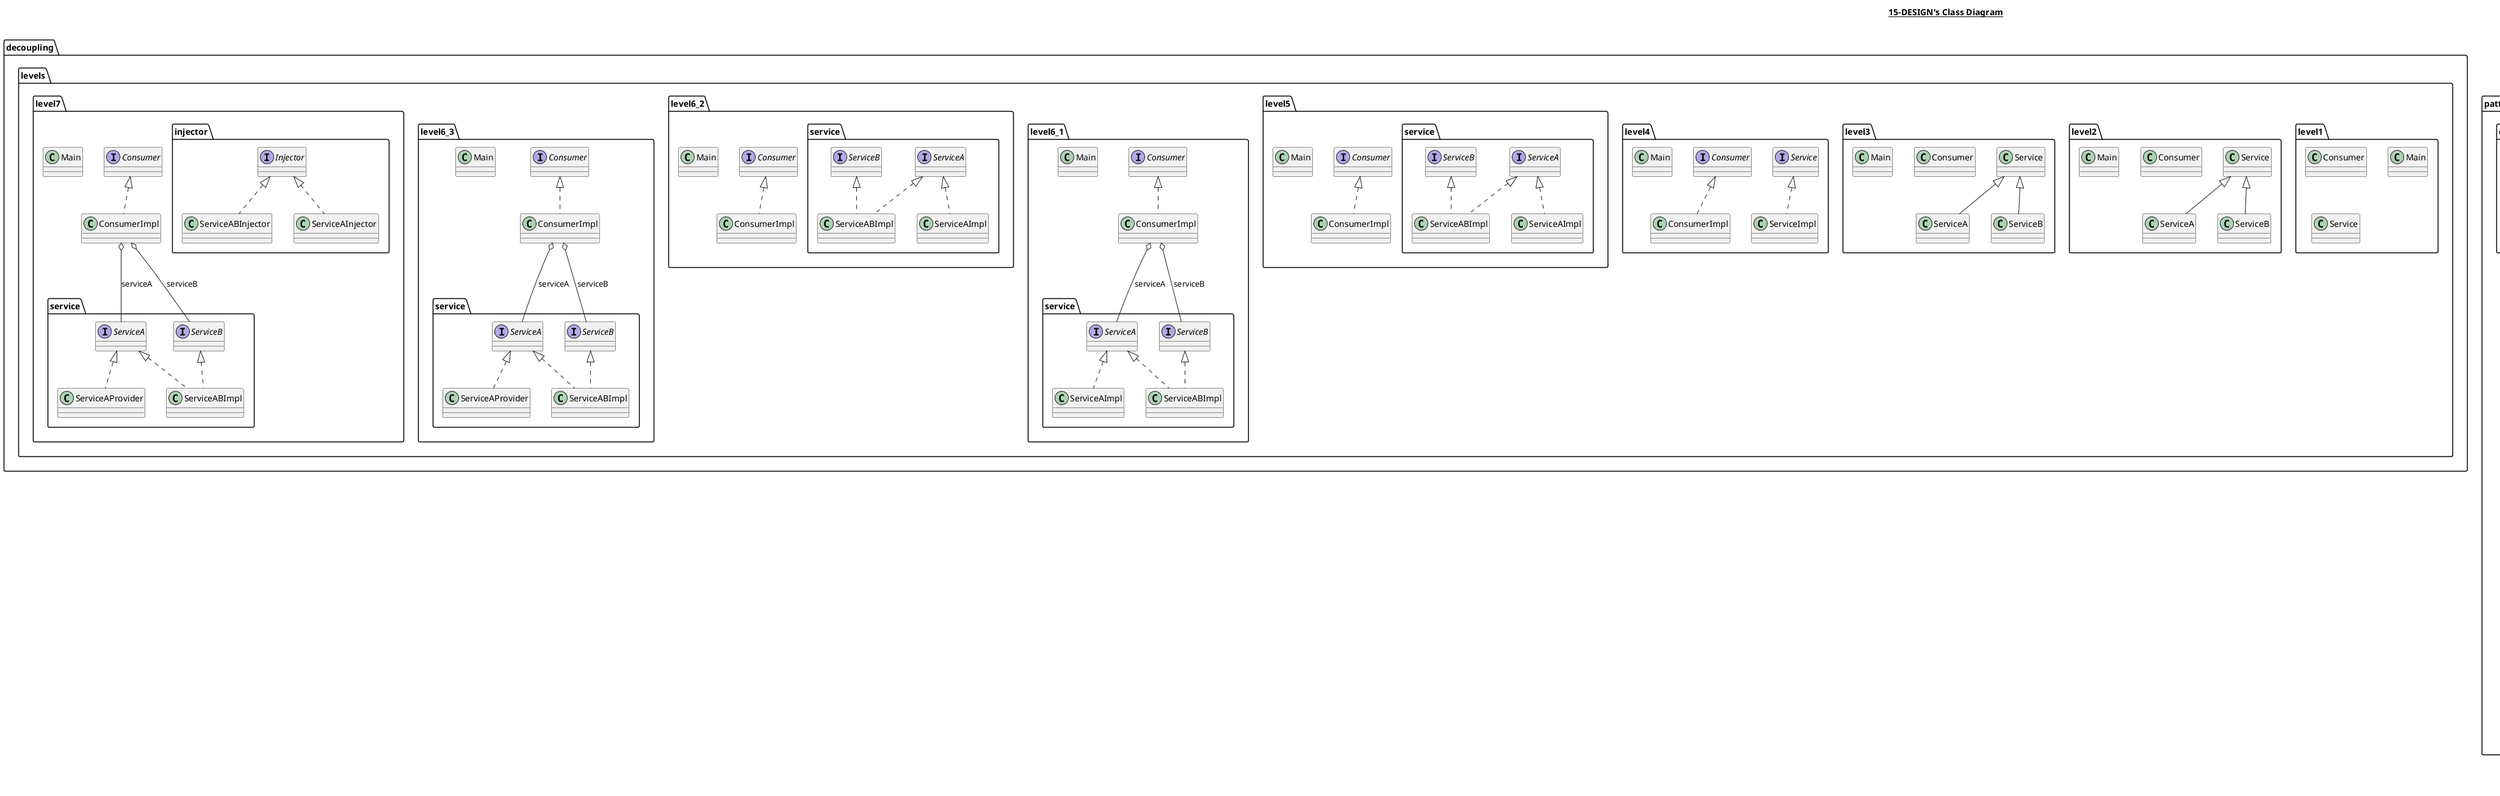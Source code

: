 @startuml

title __15-DESIGN's Class Diagram__\n

  namespace decoupling.levels.level1 {
    class decoupling.levels.level1.Consumer {
    }
  }
  

  namespace decoupling.levels.level1 {
    class decoupling.levels.level1.Main {
    }
  }
  

  namespace decoupling.levels.level1 {
    class decoupling.levels.level1.Service {
    }
  }
  

  namespace decoupling.levels.level2 {
    class decoupling.levels.level2.Consumer {
    }
  }
  

  namespace decoupling.levels.level2 {
    class decoupling.levels.level2.Main {
    }
  }
  

  namespace decoupling.levels.level2 {
    class decoupling.levels.level2.Service {
    }
  }
  

  namespace decoupling.levels.level2 {
    class decoupling.levels.level2.ServiceA {
    }
  }
  

  namespace decoupling.levels.level2 {
    class decoupling.levels.level2.ServiceB {
    }
  }
  

  namespace decoupling.levels.level3 {
    class decoupling.levels.level3.Consumer {
    }
  }
  

  namespace decoupling.levels.level3 {
    class decoupling.levels.level3.Main {
    }
  }
  

  namespace decoupling.levels.level3 {
    class decoupling.levels.level3.Service {
    }
  }
  

  namespace decoupling.levels.level3 {
    class decoupling.levels.level3.ServiceA {
    }
  }
  

  namespace decoupling.levels.level3 {
    class decoupling.levels.level3.ServiceB {
    }
  }
  

  namespace decoupling.levels.level4 {
    interface decoupling.levels.level4.Consumer {
    }
  }
  

  namespace decoupling.levels.level4 {
    class decoupling.levels.level4.ConsumerImpl {
    }
  }
  

  namespace decoupling.levels.level4 {
    class decoupling.levels.level4.Main {
    }
  }
  

  namespace decoupling.levels.level4 {
    interface decoupling.levels.level4.Service {
    }
  }
  

  namespace decoupling.levels.level4 {
    class decoupling.levels.level4.ServiceImpl {
    }
  }
  

  namespace decoupling.levels.level5 {
    interface decoupling.levels.level5.Consumer {
    }
  }
  

  namespace decoupling.levels.level5 {
    class decoupling.levels.level5.ConsumerImpl {
    }
  }
  

  namespace decoupling.levels.level5 {
    class decoupling.levels.level5.Main {
    }
  }
  

  namespace decoupling.levels.level5 {
    namespace service {
      interface decoupling.levels.level5.service.ServiceA {
      }
    }
  }
  

  namespace decoupling.levels.level5 {
    namespace service {
      class decoupling.levels.level5.service.ServiceABImpl {
      }
    }
  }
  

  namespace decoupling.levels.level5 {
    namespace service {
      class decoupling.levels.level5.service.ServiceAImpl {
      }
    }
  }
  

  namespace decoupling.levels.level5 {
    namespace service {
      interface decoupling.levels.level5.service.ServiceB {
      }
    }
  }
  

  namespace decoupling.levels.level6_1 {
    interface decoupling.levels.level6_1.Consumer {
    }
  }
  

  namespace decoupling.levels.level6_1 {
    class decoupling.levels.level6_1.ConsumerImpl {
    }
  }
  

  namespace decoupling.levels.level6_1 {
    class decoupling.levels.level6_1.Main {
    }
  }
  

  namespace decoupling.levels.level6_1 {
    namespace service {
      interface decoupling.levels.level6_1.service.ServiceA {
      }
    }
  }
  

  namespace decoupling.levels.level6_1 {
    namespace service {
      class decoupling.levels.level6_1.service.ServiceABImpl {
      }
    }
  }
  

  namespace decoupling.levels.level6_1 {
    namespace service {
      class decoupling.levels.level6_1.service.ServiceAImpl {
      }
    }
  }
  

  namespace decoupling.levels.level6_1 {
    namespace service {
      interface decoupling.levels.level6_1.service.ServiceB {
      }
    }
  }
  

  namespace decoupling.levels.level6_2 {
    interface decoupling.levels.level6_2.Consumer {
    }
  }
  

  namespace decoupling.levels.level6_2 {
    class decoupling.levels.level6_2.ConsumerImpl {
    }
  }
  

  namespace decoupling.levels.level6_2 {
    class decoupling.levels.level6_2.Main {
    }
  }
  

  namespace decoupling.levels.level6_2 {
    namespace service {
      interface decoupling.levels.level6_2.service.ServiceA {
      }
    }
  }
  

  namespace decoupling.levels.level6_2 {
    namespace service {
      class decoupling.levels.level6_2.service.ServiceABImpl {
      }
    }
  }
  

  namespace decoupling.levels.level6_2 {
    namespace service {
      class decoupling.levels.level6_2.service.ServiceAImpl {
      }
    }
  }
  

  namespace decoupling.levels.level6_2 {
    namespace service {
      interface decoupling.levels.level6_2.service.ServiceB {
      }
    }
  }
  

  namespace decoupling.levels.level6_3 {
    interface decoupling.levels.level6_3.Consumer {
    }
  }
  

  namespace decoupling.levels.level6_3 {
    class decoupling.levels.level6_3.ConsumerImpl {
    }
  }
  

  namespace decoupling.levels.level6_3 {
    class decoupling.levels.level6_3.Main {
    }
  }
  

  namespace decoupling.levels.level6_3 {
    namespace service {
      interface decoupling.levels.level6_3.service.ServiceA {
      }
    }
  }
  

  namespace decoupling.levels.level6_3 {
    namespace service {
      class decoupling.levels.level6_3.service.ServiceABImpl {
      }
    }
  }
  

  namespace decoupling.levels.level6_3 {
    namespace service {
      class decoupling.levels.level6_3.service.ServiceAProvider {
      }
    }
  }
  

  namespace decoupling.levels.level6_3 {
    namespace service {
      interface decoupling.levels.level6_3.service.ServiceB {
      }
    }
  }
  

  namespace decoupling.levels.level7 {
    interface decoupling.levels.level7.Consumer {
    }
  }
  

  namespace decoupling.levels.level7 {
    class decoupling.levels.level7.ConsumerImpl {
    }
  }
  

  namespace decoupling.levels.level7 {
    class decoupling.levels.level7.Main {
    }
  }
  

  namespace decoupling.levels.level7 {
    namespace injector {
      interface decoupling.levels.level7.injector.Injector {
      }
    }
  }
  

  namespace decoupling.levels.level7 {
    namespace injector {
      class decoupling.levels.level7.injector.ServiceABInjector {
      }
    }
  }
  

  namespace decoupling.levels.level7 {
    namespace injector {
      class decoupling.levels.level7.injector.ServiceAInjector {
      }
    }
  }
  

  namespace decoupling.levels.level7 {
    namespace service {
      interface decoupling.levels.level7.service.ServiceA {
      }
    }
  }
  

  namespace decoupling.levels.level7 {
    namespace service {
      class decoupling.levels.level7.service.ServiceABImpl {
      }
    }
  }
  

  namespace decoupling.levels.level7 {
    namespace service {
      class decoupling.levels.level7.service.ServiceAProvider {
      }
    }
  }
  

  namespace decoupling.levels.level7 {
    namespace service {
      interface decoupling.levels.level7.service.ServiceB {
      }
    }
  }
  

  namespace patterns.behavioural {
    interface patterns.behavioural.Aggregate {
    }
  }
  

  namespace patterns.behavioural {
    class patterns.behavioural.ChainofResponsibility {
    }
  }
  

  namespace patterns.behavioural {
    class patterns.behavioural.Command {
    }
  }
  

  namespace patterns.behavioural {
    class patterns.behavioural.ConcreteAggregate {
    }
  }
  

  namespace patterns.behavioural {
    class patterns.behavioural.ConcreteIterator {
    }
  }
  

  namespace patterns.behavioural {
    class patterns.behavioural.ConcreteObserver {
    }
  }
  

  namespace patterns.behavioural {
    class patterns.behavioural.ConcreteSubject {
    }
  }
  

  namespace patterns.behavioural {
    class patterns.behavioural.CreditCardStrategy {
    }
  }
  

  namespace patterns.behavioural {
    class patterns.behavioural.Element {
    }
  }
  

  namespace patterns.behavioural {
    class patterns.behavioural.Interpreter {
    }
  }
  

  namespace patterns.behavioural {
    class patterns.behavioural.Item {
    }
  }
  

  namespace patterns.behavioural {
    interface patterns.behavioural.Iterator {
    }
  }
  

  namespace patterns.behavioural {
    class patterns.behavioural.IteratorDemo {
    }
  }
  

  namespace patterns.behavioural {
    abstract class patterns.behavioural.Lvl1 {
    }
  }
  

  namespace patterns.behavioural {
    class patterns.behavioural.Lvl2 {
    }
  }
  

  namespace patterns.behavioural {
    class patterns.behavioural.Mediator {
    }
  }
  

  namespace patterns.behavioural {
    class patterns.behavioural.Memento {
    }
  }
  

  namespace patterns.behavioural {
    abstract class patterns.behavioural.Observer {
    }
  }
  

  namespace patterns.behavioural {
    class patterns.behavioural.ObserverDemo {
    }
  }
  

  namespace patterns.behavioural {
    interface patterns.behavioural.PaymentStrategy {
    }
  }
  

  namespace patterns.behavioural {
    class patterns.behavioural.PaypalStrategy {
    }
  }
  

  namespace patterns.behavioural {
    class patterns.behavioural.State {
    }
  }
  

  namespace patterns.behavioural {
    class patterns.behavioural.StrategyDemo {
    }
  }
  

  namespace patterns.behavioural {
    abstract class patterns.behavioural.Subject {
    }
  }
  

  namespace patterns.behavioural {
    class patterns.behavioural.TemplateMethodDemo {
    }
  }
  

  namespace patterns.behavioural {
    class patterns.behavioural.Visitor {
    }
  }
  

  namespace patterns.behavioural {
    class patterns.behavioural.VisitorDemo {
    }
  }
  

  namespace patterns.creational {
    class patterns.creational.AbastractFactory {
    }
  }
  

  namespace patterns.creational {
    class patterns.creational.Builder {
    }
  }
  

  namespace patterns.creational {
    abstract class patterns.creational.Factory {
    }
  }
  

  namespace patterns.creational {
    class patterns.creational.FactoryDemo {
    }
  }
  

  namespace patterns.creational {
    abstract class patterns.creational.Product {
    }
  }
  

  namespace patterns.creational {
    class patterns.creational.Prototype {
    }
  }
  

  namespace patterns.creational {
    class patterns.creational.SingletonDemo {
    }
  }
  

  namespace patterns.creational {
    class patterns.creational.cFactory {
    }
  }
  

  namespace patterns.creational {
    class patterns.creational.cProduct {
    }
  }
  

  namespace patterns.structural {
    class patterns.structural.Adapter {
    }
  }
  

  namespace patterns.structural {
    class patterns.structural.Bridge {
    }
  }
  

  namespace patterns.structural {
    interface patterns.structural.CPU {
    }
  }
  

  namespace patterns.structural {
    class patterns.structural.CPUImpl {
    }
  }
  

  namespace patterns.structural {
    class patterns.structural.CoffeeFlavour {
    }
  }
  

  namespace patterns.structural {
    class patterns.structural.CoffeeShop {
    }
  }
  

  namespace patterns.structural {
    interface patterns.structural.Component {
    }
  }
  

  namespace patterns.structural {
    class patterns.structural.Composite {
    }
  }
  

  namespace patterns.structural {
    class patterns.structural.CompositeDemo {
    }
  }
  

  namespace patterns.structural {
    interface patterns.structural.ComputerFacade {
    }
  }
  

  namespace patterns.structural {
    class patterns.structural.Flyweight {
    }
  }
  

  namespace patterns.structural {
    interface patterns.structural.Image {
    }
  }
  

  namespace patterns.structural {
    class patterns.structural.Leaf {
    }
  }
  

  namespace patterns.structural {
    interface patterns.structural.MB {
    }
  }
  

  namespace patterns.structural {
    class patterns.structural.MBImpl {
    }
  }
  

  namespace patterns.structural {
    interface patterns.structural.Order {
    }
  }
  

  namespace patterns.structural {
    class patterns.structural.Proxy {
    }
  }
  

  namespace patterns.structural {
    class patterns.structural.ProxyDemo {
    }
  }
  

  namespace patterns.structural {
    interface patterns.structural.RAM {
    }
  }
  

  namespace patterns.structural {
    class patterns.structural.RAMImpl {
    }
  }
  

  namespace patterns.structural {
    class patterns.structural.Real {
    }
  }
  

  namespace patterns.structural {
    namespace decorator {
      abstract class patterns.structural.decorator.AbstractDecorator {
      }
    }
  }
  

  namespace patterns.structural {
    namespace decorator {
      class patterns.structural.decorator.BaseClass {
      }
    }
  }
  

  namespace patterns.structural {
    namespace decorator {
      class patterns.structural.decorator.ConcreteDecorator1 {
      }
    }
  }
  

  namespace patterns.structural {
    namespace decorator {
      class patterns.structural.decorator.ConcreteDecorator2 {
      }
    }
  }
  

  namespace patterns.structural {
    namespace decorator {
      class patterns.structural.decorator.Decorator {
      }
    }
  }
  

  namespace patterns.structural {
    namespace decorator {
      interface patterns.structural.decorator.Interface {
      }
    }
  }
  

  decoupling.levels.level2.ServiceA -up-|> decoupling.levels.level2.Service
  decoupling.levels.level2.ServiceB -up-|> decoupling.levels.level2.Service
  decoupling.levels.level3.ServiceA -up-|> decoupling.levels.level3.Service
  decoupling.levels.level3.ServiceB -up-|> decoupling.levels.level3.Service
  decoupling.levels.level4.ConsumerImpl .up.|> decoupling.levels.level4.Consumer
  decoupling.levels.level4.ServiceImpl .up.|> decoupling.levels.level4.Service
  decoupling.levels.level5.ConsumerImpl .up.|> decoupling.levels.level5.Consumer
  decoupling.levels.level5.service.ServiceABImpl .up.|> decoupling.levels.level5.service.ServiceA
  decoupling.levels.level5.service.ServiceABImpl .up.|> decoupling.levels.level5.service.ServiceB
  decoupling.levels.level5.service.ServiceAImpl .up.|> decoupling.levels.level5.service.ServiceA
  decoupling.levels.level6_1.ConsumerImpl .up.|> decoupling.levels.level6_1.Consumer
  decoupling.levels.level6_1.ConsumerImpl o-- decoupling.levels.level6_1.service.ServiceA : serviceA
  decoupling.levels.level6_1.ConsumerImpl o-- decoupling.levels.level6_1.service.ServiceB : serviceB
  decoupling.levels.level6_1.service.ServiceABImpl .up.|> decoupling.levels.level6_1.service.ServiceA
  decoupling.levels.level6_1.service.ServiceABImpl .up.|> decoupling.levels.level6_1.service.ServiceB
  decoupling.levels.level6_1.service.ServiceAImpl .up.|> decoupling.levels.level6_1.service.ServiceA
  decoupling.levels.level6_2.ConsumerImpl .up.|> decoupling.levels.level6_2.Consumer
  decoupling.levels.level6_2.service.ServiceABImpl .up.|> decoupling.levels.level6_2.service.ServiceA
  decoupling.levels.level6_2.service.ServiceABImpl .up.|> decoupling.levels.level6_2.service.ServiceB
  decoupling.levels.level6_2.service.ServiceAImpl .up.|> decoupling.levels.level6_2.service.ServiceA
  decoupling.levels.level6_3.ConsumerImpl .up.|> decoupling.levels.level6_3.Consumer
  decoupling.levels.level6_3.ConsumerImpl o-- decoupling.levels.level6_3.service.ServiceA : serviceA
  decoupling.levels.level6_3.ConsumerImpl o-- decoupling.levels.level6_3.service.ServiceB : serviceB
  decoupling.levels.level6_3.service.ServiceABImpl .up.|> decoupling.levels.level6_3.service.ServiceA
  decoupling.levels.level6_3.service.ServiceABImpl .up.|> decoupling.levels.level6_3.service.ServiceB
  decoupling.levels.level6_3.service.ServiceAProvider .up.|> decoupling.levels.level6_3.service.ServiceA
  decoupling.levels.level7.ConsumerImpl .up.|> decoupling.levels.level7.Consumer
  decoupling.levels.level7.ConsumerImpl o-- decoupling.levels.level7.service.ServiceA : serviceA
  decoupling.levels.level7.ConsumerImpl o-- decoupling.levels.level7.service.ServiceB : serviceB
  decoupling.levels.level7.injector.ServiceABInjector .up.|> decoupling.levels.level7.injector.Injector
  decoupling.levels.level7.injector.ServiceAInjector .up.|> decoupling.levels.level7.injector.Injector
  decoupling.levels.level7.service.ServiceABImpl .up.|> decoupling.levels.level7.service.ServiceA
  decoupling.levels.level7.service.ServiceABImpl .up.|> decoupling.levels.level7.service.ServiceB
  decoupling.levels.level7.service.ServiceAProvider .up.|> decoupling.levels.level7.service.ServiceA
  patterns.behavioural.ConcreteAggregate .up.|> patterns.behavioural.Aggregate
  patterns.behavioural.ConcreteIterator .up.|> patterns.behavioural.Iterator
  patterns.behavioural.ConcreteIterator o-- patterns.behavioural.ConcreteAggregate : aggregate
  patterns.behavioural.ConcreteObserver -up-|> patterns.behavioural.Observer
  patterns.behavioural.ConcreteObserver o-- patterns.behavioural.ConcreteSubject : subject
  patterns.behavioural.ConcreteSubject -up-|> patterns.behavioural.Subject
  patterns.behavioural.CreditCardStrategy .up.|> patterns.behavioural.PaymentStrategy
  patterns.behavioural.Lvl2 -up-|> patterns.behavioural.Lvl1
  patterns.behavioural.PaypalStrategy .up.|> patterns.behavioural.PaymentStrategy
  patterns.creational.cFactory -up-|> patterns.creational.Factory
  patterns.creational.cProduct -up-|> patterns.creational.Product
  patterns.structural.CPUImpl .up.|> patterns.structural.CPU
  patterns.structural.Composite .up.|> patterns.structural.Component
  patterns.structural.Leaf .up.|> patterns.structural.Component
  patterns.structural.MBImpl .up.|> patterns.structural.MB
  patterns.structural.Proxy .up.|> patterns.structural.Image
  patterns.structural.RAMImpl .up.|> patterns.structural.RAM
  patterns.structural.Real .up.|> patterns.structural.Image
  patterns.structural.decorator.AbstractDecorator .up.|> patterns.structural.decorator.Interface
  patterns.structural.decorator.AbstractDecorator o-- patterns.structural.decorator.Interface : wrapped
  patterns.structural.decorator.BaseClass .up.|> patterns.structural.decorator.Interface
  patterns.structural.decorator.ConcreteDecorator1 -up-|> patterns.structural.decorator.AbstractDecorator
  patterns.structural.decorator.ConcreteDecorator2 -up-|> patterns.structural.decorator.AbstractDecorator


right footer


PlantUML diagram generated by SketchIt! (https://bitbucket.org/pmesmeur/sketch.it)
For more information about this tool, please contact philippe.mesmeur@gmail.com
endfooter

@enduml
